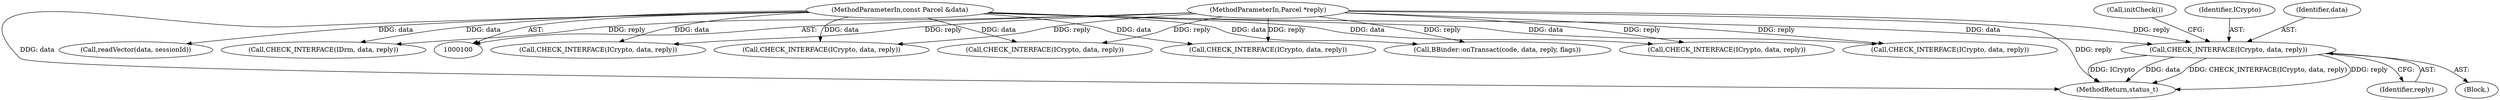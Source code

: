 digraph "0_Android_22f824feac43d5758f9a70b77f2aca840ba62c3b@pointer" {
"1000111" [label="(Call,CHECK_INTERFACE(ICrypto, data, reply))"];
"1000102" [label="(MethodParameterIn,const Parcel &data)"];
"1000103" [label="(MethodParameterIn,Parcel *reply)"];
"1000110" [label="(Block,)"];
"1000116" [label="(Call,initCheck())"];
"1000471" [label="(MethodReturn,status_t)"];
"1000432" [label="(Call,CHECK_INTERFACE(ICrypto, data, reply))"];
"1000121" [label="(Call,CHECK_INTERFACE(ICrypto, data, reply))"];
"1000185" [label="(Call,CHECK_INTERFACE(ICrypto, data, reply))"];
"1000456" [label="(Call,readVector(data, sessionId))"];
"1000111" [label="(Call,CHECK_INTERFACE(ICrypto, data, reply))"];
"1000195" [label="(Call,CHECK_INTERFACE(ICrypto, data, reply))"];
"1000466" [label="(Call,BBinder::onTransact(code, data, reply, flags))"];
"1000137" [label="(Call,CHECK_INTERFACE(ICrypto, data, reply))"];
"1000112" [label="(Identifier,ICrypto)"];
"1000210" [label="(Call,CHECK_INTERFACE(ICrypto, data, reply))"];
"1000114" [label="(Identifier,reply)"];
"1000113" [label="(Identifier,data)"];
"1000103" [label="(MethodParameterIn,Parcel *reply)"];
"1000102" [label="(MethodParameterIn,const Parcel &data)"];
"1000451" [label="(Call,CHECK_INTERFACE(IDrm, data, reply))"];
"1000111" -> "1000110"  [label="AST: "];
"1000111" -> "1000114"  [label="CFG: "];
"1000112" -> "1000111"  [label="AST: "];
"1000113" -> "1000111"  [label="AST: "];
"1000114" -> "1000111"  [label="AST: "];
"1000116" -> "1000111"  [label="CFG: "];
"1000111" -> "1000471"  [label="DDG: reply"];
"1000111" -> "1000471"  [label="DDG: ICrypto"];
"1000111" -> "1000471"  [label="DDG: data"];
"1000111" -> "1000471"  [label="DDG: CHECK_INTERFACE(ICrypto, data, reply)"];
"1000102" -> "1000111"  [label="DDG: data"];
"1000103" -> "1000111"  [label="DDG: reply"];
"1000102" -> "1000100"  [label="AST: "];
"1000102" -> "1000471"  [label="DDG: data"];
"1000102" -> "1000121"  [label="DDG: data"];
"1000102" -> "1000137"  [label="DDG: data"];
"1000102" -> "1000185"  [label="DDG: data"];
"1000102" -> "1000195"  [label="DDG: data"];
"1000102" -> "1000210"  [label="DDG: data"];
"1000102" -> "1000432"  [label="DDG: data"];
"1000102" -> "1000451"  [label="DDG: data"];
"1000102" -> "1000456"  [label="DDG: data"];
"1000102" -> "1000466"  [label="DDG: data"];
"1000103" -> "1000100"  [label="AST: "];
"1000103" -> "1000471"  [label="DDG: reply"];
"1000103" -> "1000121"  [label="DDG: reply"];
"1000103" -> "1000137"  [label="DDG: reply"];
"1000103" -> "1000185"  [label="DDG: reply"];
"1000103" -> "1000195"  [label="DDG: reply"];
"1000103" -> "1000210"  [label="DDG: reply"];
"1000103" -> "1000432"  [label="DDG: reply"];
"1000103" -> "1000451"  [label="DDG: reply"];
"1000103" -> "1000466"  [label="DDG: reply"];
}
